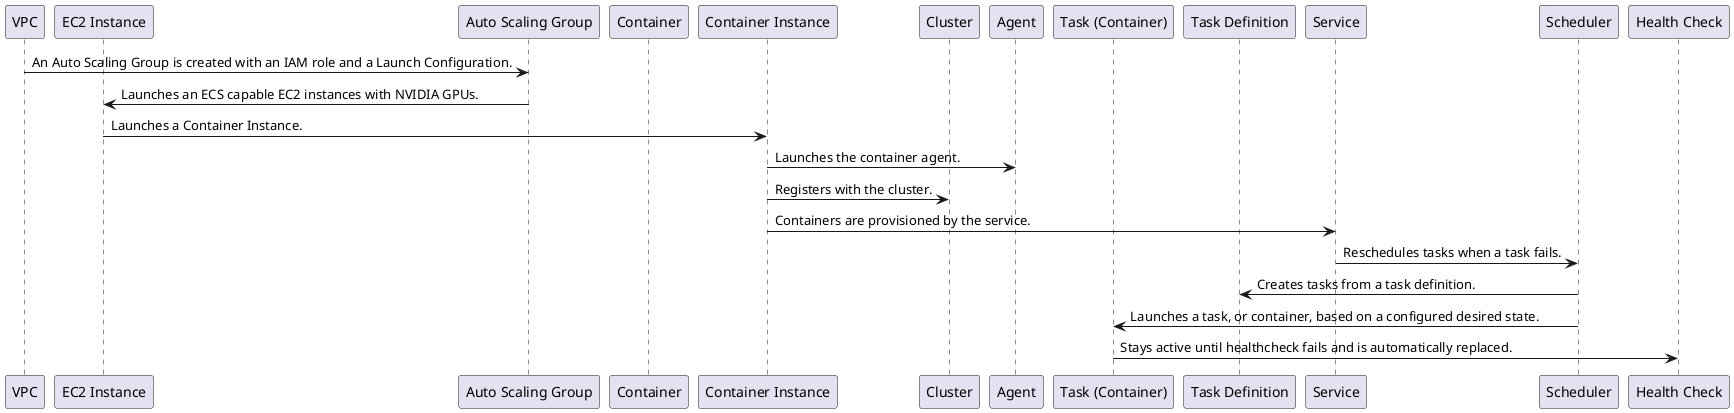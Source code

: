 @startuml

participant VPC
participant "EC2 Instance" as EC2
participant "Auto Scaling Group" as ASG
participant Container
participant "Container Instance" as ContainerInstance
participant Cluster
participant Agent
participant Task as "Task (Container)"
participant "Task Definition" as TaskDefinition
participant Service
participant Scheduler
participant HealthCheck as "Health Check"

VPC->ASG: An Auto Scaling Group is created with an IAM role and a Launch Configuration.
ASG->EC2: Launches an ECS capable EC2 instances with NVIDIA GPUs.
EC2->ContainerInstance: Launches a Container Instance.
ContainerInstance->Agent: Launches the container agent.
ContainerInstance->Cluster: Registers with the cluster.
ContainerInstance->Service: Containers are provisioned by the service.
Service->Scheduler: Reschedules tasks when a task fails.
Scheduler->TaskDefinition: Creates tasks from a task definition.
Scheduler->Task: Launches a task, or container, based on a configured desired state.
Task->HealthCheck: Stays active until healthcheck fails and is automatically replaced.

@enduml